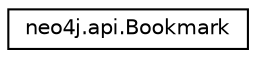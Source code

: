 digraph "Graphical Class Hierarchy"
{
 // LATEX_PDF_SIZE
  edge [fontname="Helvetica",fontsize="10",labelfontname="Helvetica",labelfontsize="10"];
  node [fontname="Helvetica",fontsize="10",shape=record];
  rankdir="LR";
  Node0 [label="neo4j.api.Bookmark",height=0.2,width=0.4,color="black", fillcolor="white", style="filled",URL="$d2/dbc/classneo4j_1_1api_1_1_bookmark.html",tooltip=" "];
}
